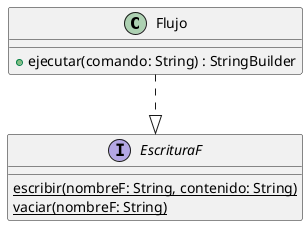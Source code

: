 @startuml Doc

class Flujo {
    + ejecutar(comando: String) : StringBuilder
}

interface EscrituraF{
    {static} escribir(nombreF: String, contenido: String)
    {static} vaciar(nombreF: String)
}

Flujo ..|> EscrituraF
@enduml